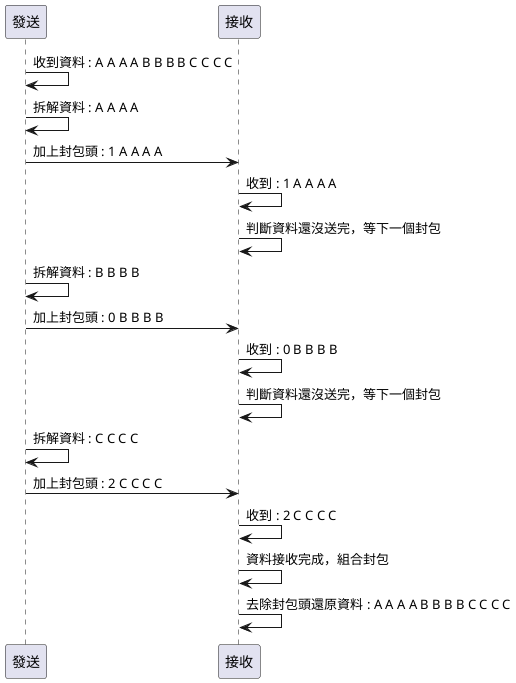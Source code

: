 @startuml
發送 -> 發送: 收到資料 : A A A A B B B B C C C C
發送 -> 發送: 拆解資料 : A A A A
發送 -> 接收: 加上封包頭 : 1 A A A A
接收 -> 接收: 收到 : 1 A A A A
接收 -> 接收: 判斷資料還沒送完，等下一個封包
發送 -> 發送: 拆解資料 : B B B B
發送 -> 接收: 加上封包頭 : 0 B B B B
接收 -> 接收: 收到 : 0 B B B B
接收 -> 接收: 判斷資料還沒送完，等下一個封包
發送 -> 發送: 拆解資料 : C C C C
發送 -> 接收: 加上封包頭 : 2 C C C C
接收 -> 接收: 收到 : 2 C C C C
接收 -> 接收: 資料接收完成，組合封包
接收 -> 接收: 去除封包頭還原資料 : A A A A B B B B C C C C
@enduml
